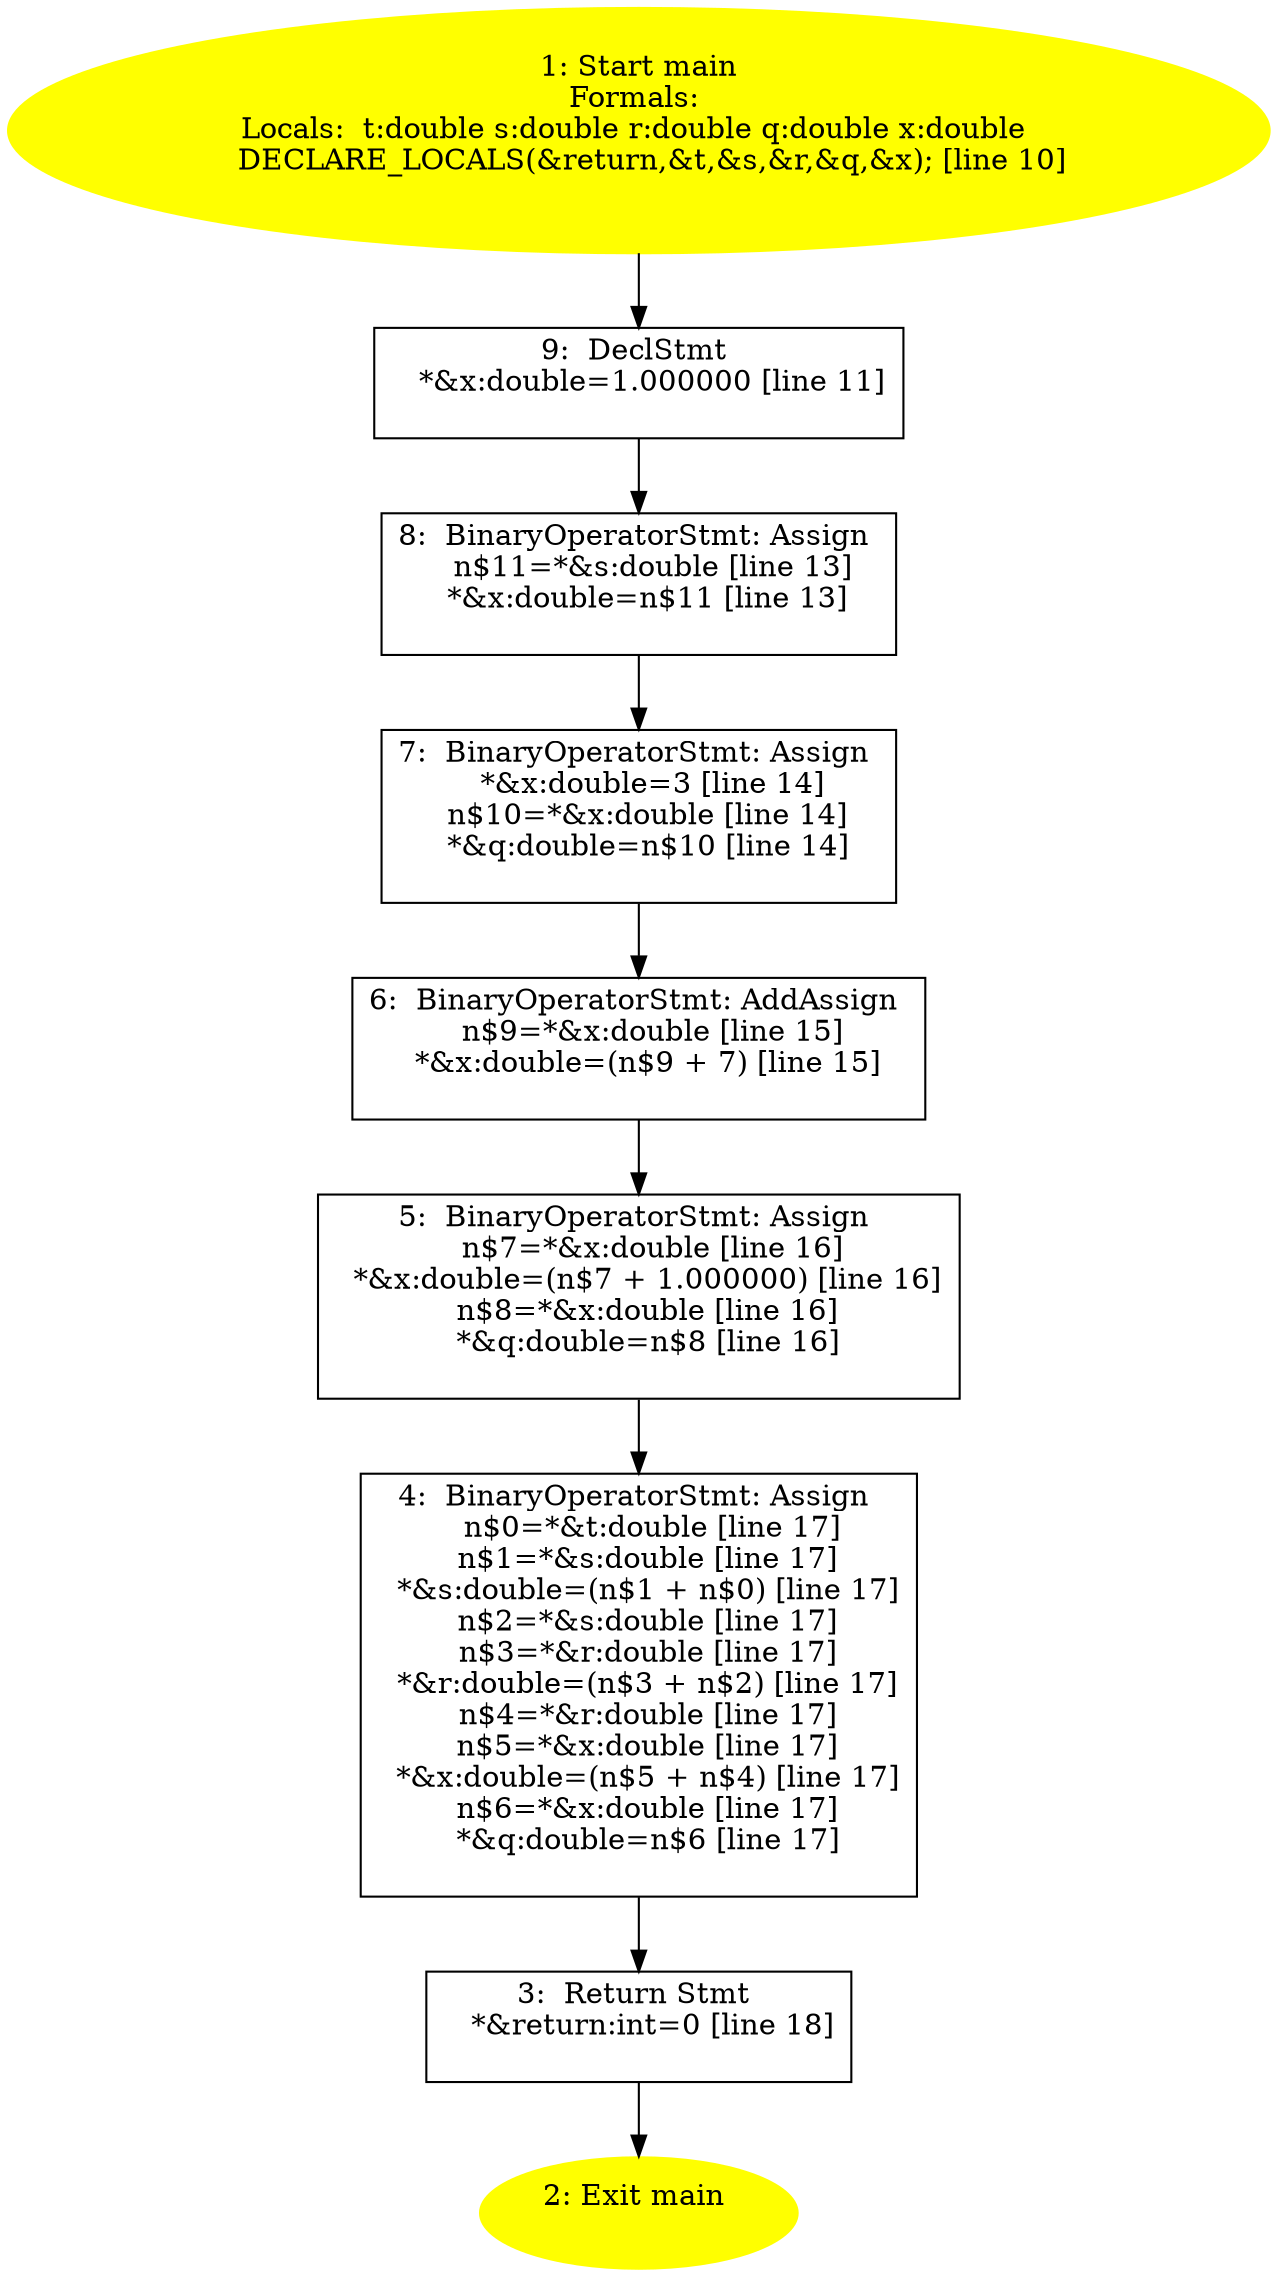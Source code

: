 /* @generated */
digraph iCFG {
"main.fad58de7366495db4650cfefac2fcd61_1" [label="1: Start main\nFormals: \nLocals:  t:double s:double r:double q:double x:double \n   DECLARE_LOCALS(&return,&t,&s,&r,&q,&x); [line 10]\n " color=yellow style=filled]
	

	 "main.fad58de7366495db4650cfefac2fcd61_1" -> "main.fad58de7366495db4650cfefac2fcd61_9" ;
"main.fad58de7366495db4650cfefac2fcd61_2" [label="2: Exit main \n  " color=yellow style=filled]
	

"main.fad58de7366495db4650cfefac2fcd61_3" [label="3:  Return Stmt \n   *&return:int=0 [line 18]\n " shape="box"]
	

	 "main.fad58de7366495db4650cfefac2fcd61_3" -> "main.fad58de7366495db4650cfefac2fcd61_2" ;
"main.fad58de7366495db4650cfefac2fcd61_4" [label="4:  BinaryOperatorStmt: Assign \n   n$0=*&t:double [line 17]\n  n$1=*&s:double [line 17]\n  *&s:double=(n$1 + n$0) [line 17]\n  n$2=*&s:double [line 17]\n  n$3=*&r:double [line 17]\n  *&r:double=(n$3 + n$2) [line 17]\n  n$4=*&r:double [line 17]\n  n$5=*&x:double [line 17]\n  *&x:double=(n$5 + n$4) [line 17]\n  n$6=*&x:double [line 17]\n  *&q:double=n$6 [line 17]\n " shape="box"]
	

	 "main.fad58de7366495db4650cfefac2fcd61_4" -> "main.fad58de7366495db4650cfefac2fcd61_3" ;
"main.fad58de7366495db4650cfefac2fcd61_5" [label="5:  BinaryOperatorStmt: Assign \n   n$7=*&x:double [line 16]\n  *&x:double=(n$7 + 1.000000) [line 16]\n  n$8=*&x:double [line 16]\n  *&q:double=n$8 [line 16]\n " shape="box"]
	

	 "main.fad58de7366495db4650cfefac2fcd61_5" -> "main.fad58de7366495db4650cfefac2fcd61_4" ;
"main.fad58de7366495db4650cfefac2fcd61_6" [label="6:  BinaryOperatorStmt: AddAssign \n   n$9=*&x:double [line 15]\n  *&x:double=(n$9 + 7) [line 15]\n " shape="box"]
	

	 "main.fad58de7366495db4650cfefac2fcd61_6" -> "main.fad58de7366495db4650cfefac2fcd61_5" ;
"main.fad58de7366495db4650cfefac2fcd61_7" [label="7:  BinaryOperatorStmt: Assign \n   *&x:double=3 [line 14]\n  n$10=*&x:double [line 14]\n  *&q:double=n$10 [line 14]\n " shape="box"]
	

	 "main.fad58de7366495db4650cfefac2fcd61_7" -> "main.fad58de7366495db4650cfefac2fcd61_6" ;
"main.fad58de7366495db4650cfefac2fcd61_8" [label="8:  BinaryOperatorStmt: Assign \n   n$11=*&s:double [line 13]\n  *&x:double=n$11 [line 13]\n " shape="box"]
	

	 "main.fad58de7366495db4650cfefac2fcd61_8" -> "main.fad58de7366495db4650cfefac2fcd61_7" ;
"main.fad58de7366495db4650cfefac2fcd61_9" [label="9:  DeclStmt \n   *&x:double=1.000000 [line 11]\n " shape="box"]
	

	 "main.fad58de7366495db4650cfefac2fcd61_9" -> "main.fad58de7366495db4650cfefac2fcd61_8" ;
}
